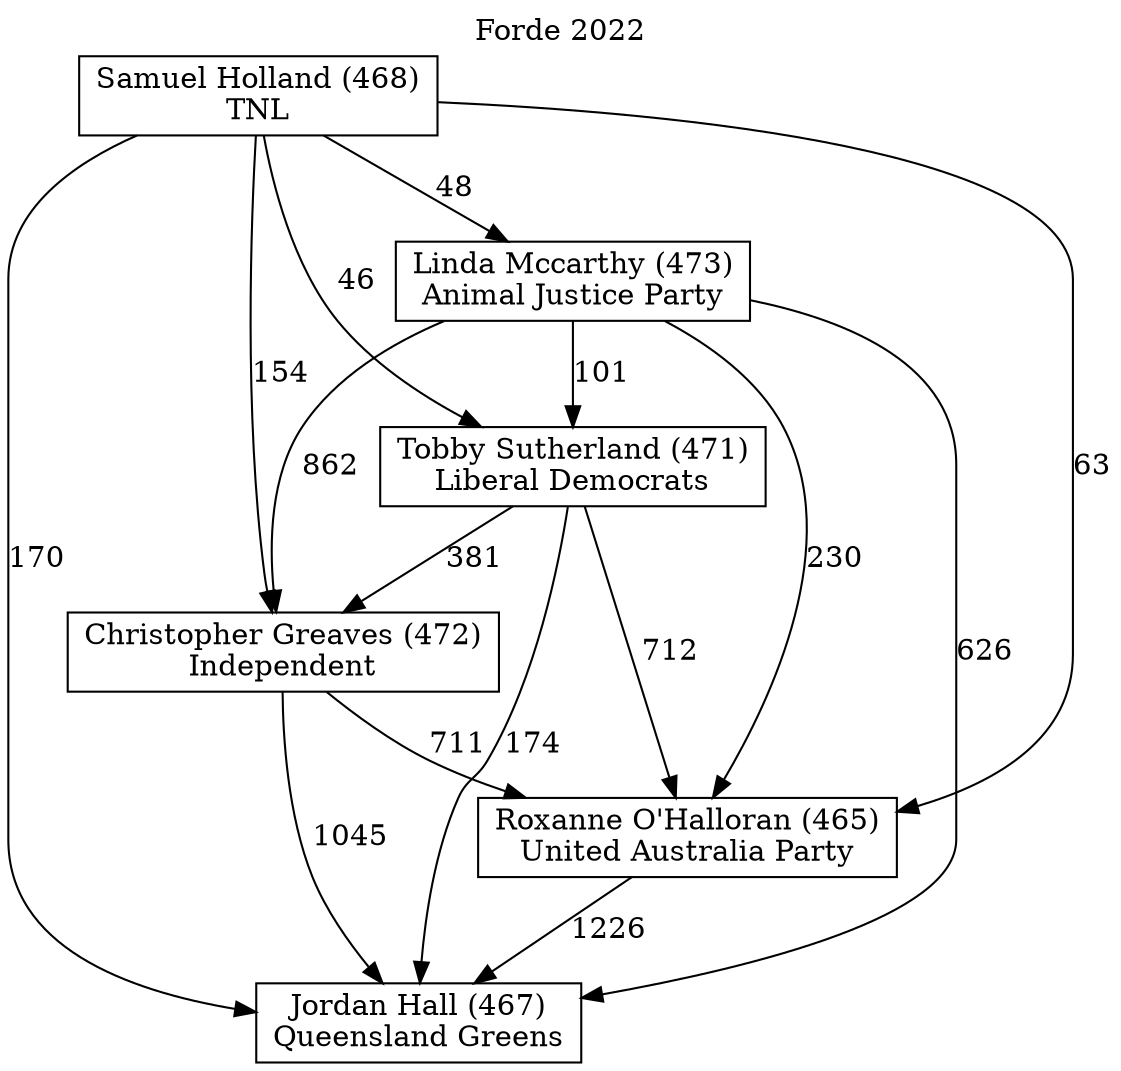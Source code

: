 // House preference flow
digraph "Jordan Hall (467)_Forde_2022" {
	graph [label="Forde 2022" labelloc=t mclimit=10]
	node [shape=box]
	"Christopher Greaves (472)" [label="Christopher Greaves (472)
Independent"]
	"Jordan Hall (467)" [label="Jordan Hall (467)
Queensland Greens"]
	"Tobby Sutherland (471)" [label="Tobby Sutherland (471)
Liberal Democrats"]
	"Roxanne O'Halloran (465)" [label="Roxanne O'Halloran (465)
United Australia Party"]
	"Linda Mccarthy (473)" [label="Linda Mccarthy (473)
Animal Justice Party"]
	"Samuel Holland (468)" [label="Samuel Holland (468)
TNL"]
	"Tobby Sutherland (471)" -> "Christopher Greaves (472)" [label=381]
	"Linda Mccarthy (473)" -> "Roxanne O'Halloran (465)" [label=230]
	"Samuel Holland (468)" -> "Christopher Greaves (472)" [label=154]
	"Linda Mccarthy (473)" -> "Christopher Greaves (472)" [label=862]
	"Samuel Holland (468)" -> "Jordan Hall (467)" [label=170]
	"Samuel Holland (468)" -> "Linda Mccarthy (473)" [label=48]
	"Tobby Sutherland (471)" -> "Roxanne O'Halloran (465)" [label=712]
	"Linda Mccarthy (473)" -> "Jordan Hall (467)" [label=626]
	"Samuel Holland (468)" -> "Tobby Sutherland (471)" [label=46]
	"Christopher Greaves (472)" -> "Jordan Hall (467)" [label=1045]
	"Tobby Sutherland (471)" -> "Jordan Hall (467)" [label=174]
	"Christopher Greaves (472)" -> "Roxanne O'Halloran (465)" [label=711]
	"Samuel Holland (468)" -> "Roxanne O'Halloran (465)" [label=63]
	"Roxanne O'Halloran (465)" -> "Jordan Hall (467)" [label=1226]
	"Linda Mccarthy (473)" -> "Tobby Sutherland (471)" [label=101]
}
